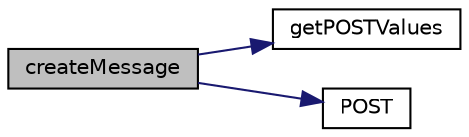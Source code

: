 digraph "createMessage"
{
  edge [fontname="Helvetica",fontsize="10",labelfontname="Helvetica",labelfontsize="10"];
  node [fontname="Helvetica",fontsize="10",shape=record];
  rankdir="LR";
  Node5 [label="createMessage",height=0.2,width=0.4,color="black", fillcolor="grey75", style="filled", fontcolor="black"];
  Node5 -> Node6 [color="midnightblue",fontsize="10",style="solid",fontname="Helvetica"];
  Node6 [label="getPOSTValues",height=0.2,width=0.4,color="black", fillcolor="white", style="filled",URL="$class_messages.html#abe4378dfc123f2572b60965349062654"];
  Node5 -> Node7 [color="midnightblue",fontsize="10",style="solid",fontname="Helvetica"];
  Node7 [label="POST",height=0.2,width=0.4,color="black", fillcolor="white", style="filled",URL="$class_messages.html#a2a7e865a6254f6af7005197d30ad1cc0"];
}

